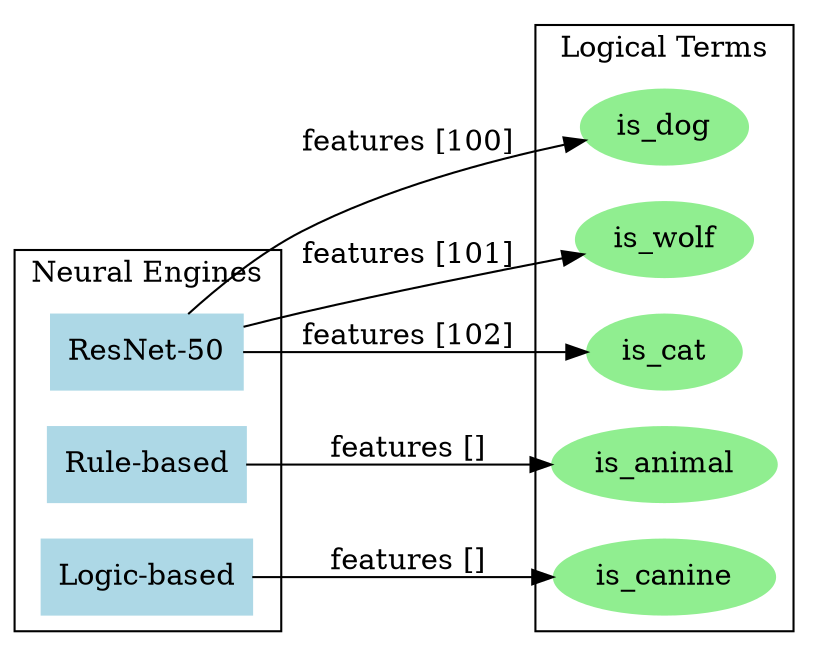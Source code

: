 digraph FusionMap {
    rankdir=LR;
    subgraph cluster_engines {
        label="Neural Engines";
        node [shape=box, style=filled, color=lightblue];
        engine_resnet [label="ResNet-50"];
        symbolic_reasoner [label="Rule-based"];
        logical_expression_engine [label="Logic-based"];
    }
    subgraph cluster_logical {
        label="Logical Terms";
        node [shape=ellipse, style=filled, color=lightgreen];
        is_dog;
        is_wolf;
        is_cat;
        is_animal;
        is_canine;
    }
    engine_resnet -> is_dog [label="features [100]"];
    engine_resnet -> is_wolf [label="features [101]"];
    engine_resnet -> is_cat [label="features [102]"];
    symbolic_reasoner -> is_animal [label="features []"];
    logical_expression_engine -> is_canine [label="features []"];
}